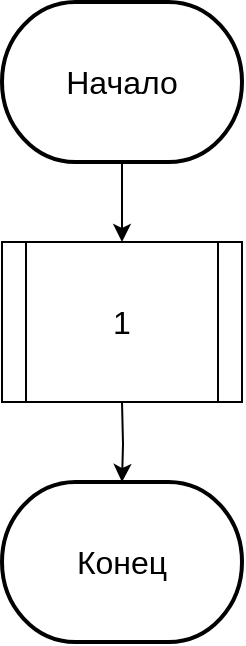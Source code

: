 <mxfile version="20.5.1" type="device"><diagram id="bapP7203xiMq4pGoNxuJ" name="Страница 1"><mxGraphModel dx="1038" dy="564" grid="1" gridSize="10" guides="1" tooltips="1" connect="1" arrows="1" fold="1" page="1" pageScale="1" pageWidth="827" pageHeight="1169" math="0" shadow="0"><root><mxCell id="0"/><mxCell id="1" parent="0"/><mxCell id="xWibM8Qsefz-QHoGnPLA-4" style="edgeStyle=orthogonalEdgeStyle;rounded=0;orthogonalLoop=1;jettySize=auto;html=1;entryX=0.5;entryY=0;entryDx=0;entryDy=0;fontSize=16;" edge="1" parent="1" source="xWibM8Qsefz-QHoGnPLA-1"><mxGeometry relative="1" as="geometry"><mxPoint x="380" y="160" as="targetPoint"/></mxGeometry></mxCell><mxCell id="xWibM8Qsefz-QHoGnPLA-1" value="&lt;font style=&quot;font-size: 16px;&quot;&gt;Начало&lt;/font&gt;" style="strokeWidth=2;html=1;shape=mxgraph.flowchart.terminator;whiteSpace=wrap;" vertex="1" parent="1"><mxGeometry x="320" y="40" width="120" height="80" as="geometry"/></mxCell><mxCell id="xWibM8Qsefz-QHoGnPLA-5" style="edgeStyle=orthogonalEdgeStyle;rounded=0;orthogonalLoop=1;jettySize=auto;html=1;entryX=0.5;entryY=0;entryDx=0;entryDy=0;fontSize=16;entryPerimeter=0;" edge="1" parent="1" target="xWibM8Qsefz-QHoGnPLA-10"><mxGeometry relative="1" as="geometry"><mxPoint x="380" y="240" as="sourcePoint"/><mxPoint x="380" y="280" as="targetPoint"/></mxGeometry></mxCell><mxCell id="xWibM8Qsefz-QHoGnPLA-10" value="&lt;font style=&quot;font-size: 16px;&quot;&gt;Конец&lt;/font&gt;" style="strokeWidth=2;html=1;shape=mxgraph.flowchart.terminator;whiteSpace=wrap;" vertex="1" parent="1"><mxGeometry x="320" y="280" width="120" height="80" as="geometry"/></mxCell><mxCell id="xWibM8Qsefz-QHoGnPLA-20" value="&lt;font style=&quot;font-size: 16px;&quot;&gt;1&lt;/font&gt;" style="shape=process;whiteSpace=wrap;html=1;backgroundOutline=1;fontSize=12;" vertex="1" parent="1"><mxGeometry x="320" y="160" width="120" height="80" as="geometry"/></mxCell></root></mxGraphModel></diagram></mxfile>